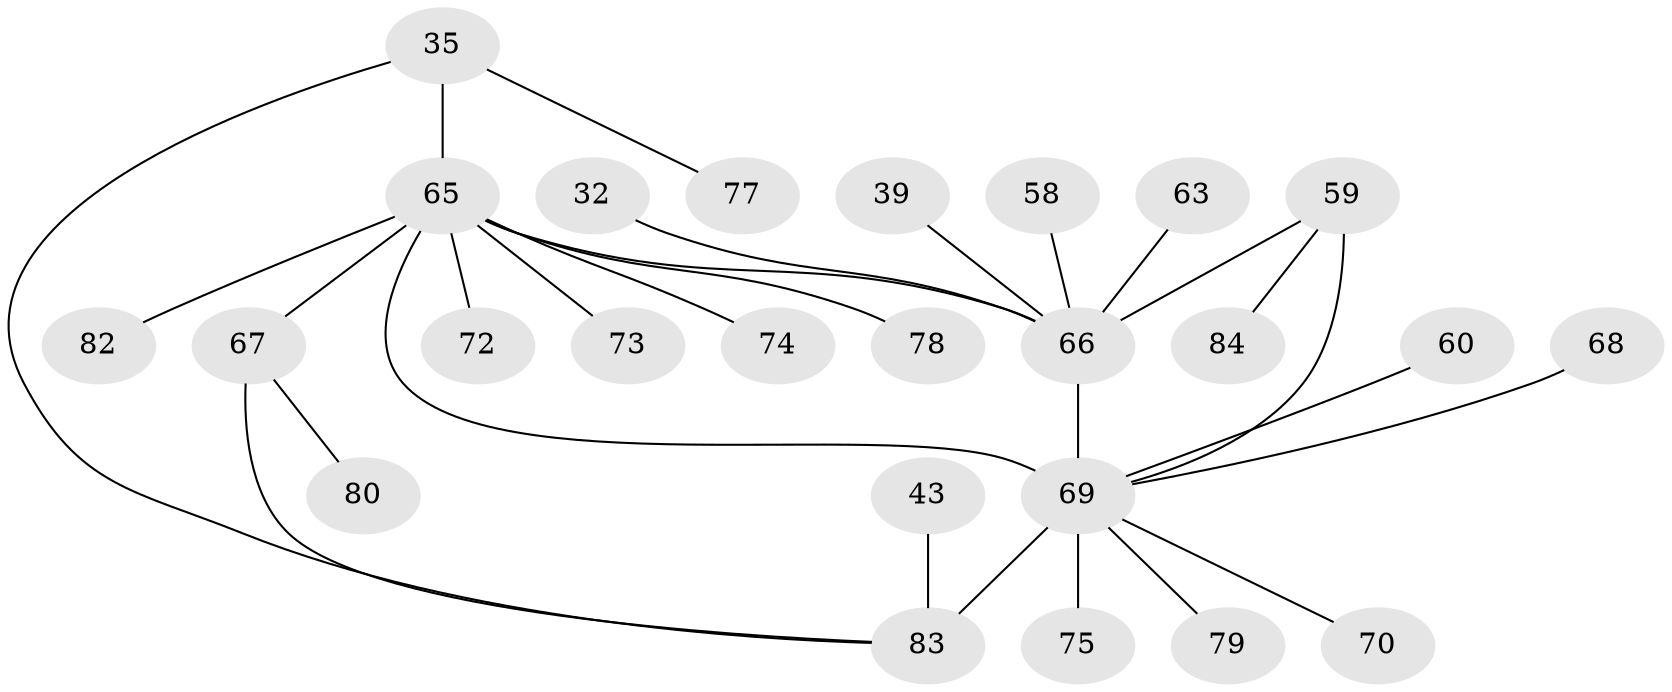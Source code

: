 // original degree distribution, {8: 0.023809523809523808, 9: 0.023809523809523808, 5: 0.05952380952380952, 6: 0.047619047619047616, 7: 0.047619047619047616, 10: 0.011904761904761904, 3: 0.047619047619047616, 11: 0.011904761904761904, 2: 0.09523809523809523, 1: 0.6190476190476191, 4: 0.011904761904761904}
// Generated by graph-tools (version 1.1) at 2025/57/03/04/25 21:57:35]
// undirected, 25 vertices, 28 edges
graph export_dot {
graph [start="1"]
  node [color=gray90,style=filled];
  32 [super="+21"];
  35 [super="+4+30"];
  39;
  43;
  58;
  59 [super="+14+15"];
  60;
  63;
  65 [super="+64"];
  66 [super="+16+12"];
  67 [super="+20+26+29+38+41+48+52+61"];
  68;
  69 [super="+33+47+28+37+7+25+34+40+42+46+54"];
  70;
  72;
  73 [super="+56"];
  74 [super="+55+71"];
  75;
  77 [super="+23"];
  78;
  79;
  80;
  82 [super="+81"];
  83 [super="+8"];
  84 [super="+24+53"];
  32 -- 66;
  35 -- 77;
  35 -- 65 [weight=4];
  35 -- 83;
  39 -- 66;
  43 -- 83;
  58 -- 66;
  59 -- 84;
  59 -- 69 [weight=3];
  59 -- 66 [weight=4];
  60 -- 69;
  63 -- 66;
  65 -- 66 [weight=4];
  65 -- 67 [weight=4];
  65 -- 69;
  65 -- 72;
  65 -- 73;
  65 -- 74;
  65 -- 78;
  65 -- 82;
  66 -- 69 [weight=4];
  67 -- 80;
  67 -- 83;
  68 -- 69;
  69 -- 70;
  69 -- 75;
  69 -- 79;
  69 -- 83 [weight=5];
}
